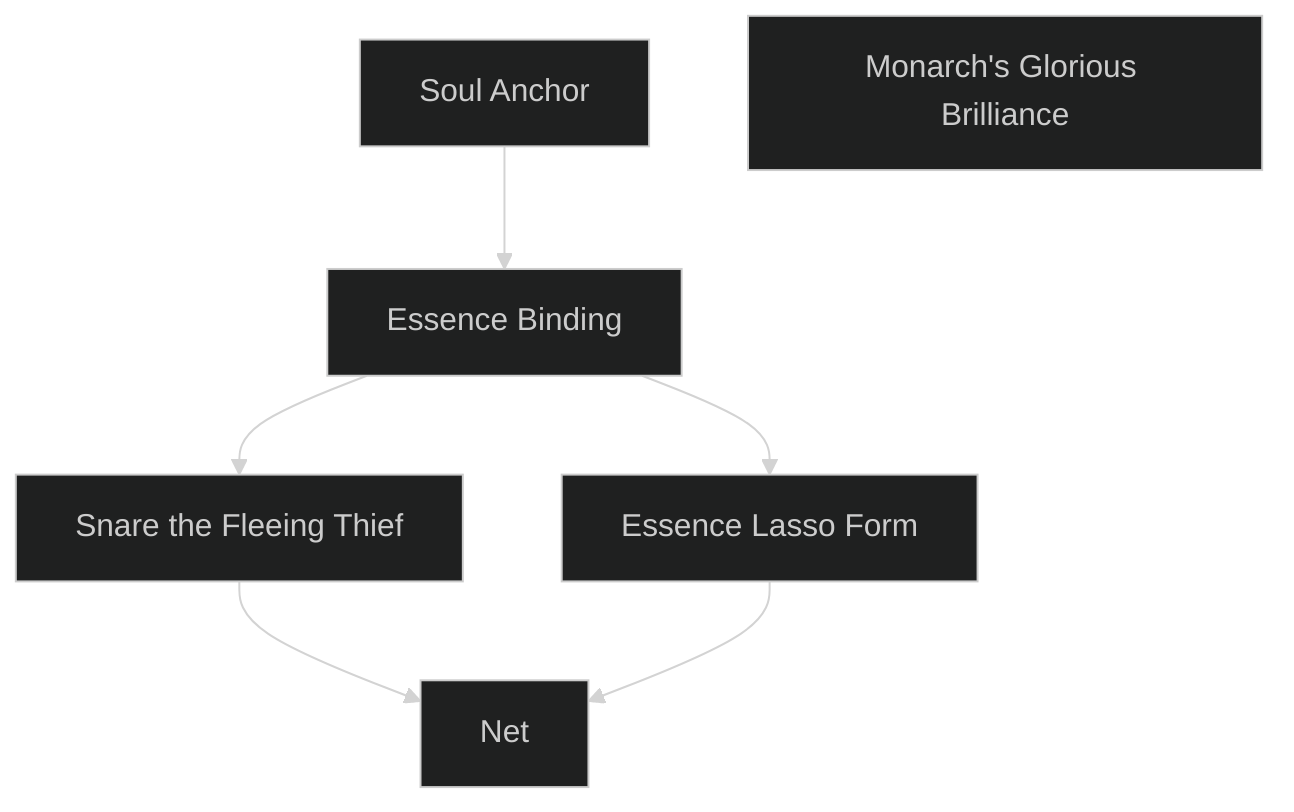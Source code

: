 ---
config:
  theme: dark
---
flowchart TD

    soul_anchor[Soul Anchor]
    click soul_anchor callback "
        Soul Anchor<br>
        <br>
        Cost: 2 motes, 1 Willpower<br>
        Duration: 10 minutes per success<br>
        Type: Simple<br>
        Minimum Temperance: 2<br>
        Minimum Essence: 1<br>
        Prerequisite Charms: None<br>
        <br>
        Minions of various dead monarchs use this Arcanos
        to keep criminals and battlefield foes from escaping
        justice. When Soul Anchor is active, no one within 25
        yards of the ghost using it is able to use supernatural
        abilities to move faster than they could at a full sprint.
        This prohibition even extends to the ghost using Soul
        Anchor! The ghost may be able to fly or run up walls,
        and he is still able to do that, but he cannot move faster
        than he could at an ordinary run. Ghosts and other
        entities with an Essence higher than that of the ghost
        using Soul Anchor may spend a Willpower point to
        overcome the effect of this Arcanos.
        "

    monarchs_glorious_brilliance[Monarch's Glorious Brilliance]
    click monarchs_glorious_brilliance callback "
        Monarch's Glorious Brilliance<br>
        <br>
        Cost: 3 motes<br>
        Duration: One turn<br>
        Type: Simple<br>
        Minimum Conviction: 2<br>
        Minimum Essence: 2<br>
        Prerequisite Charms: None<br>
        <br>
        The ghost using Monarch’s Glorious Brilliance
        channels some of the splendor of his undead liege lord
        (whether a Deathlord or another monarch) into a coruscating
        white aura. This brilliance makes the ghost
        visible from quite a long way off — the light can be seen
        from a mile away on an ordinary day in the Underworld
        and from the horizon at night. Entities within 20 yards
        who happen to be looking in the ghost’s direction at the
        time this Arcanos is activated are temporarily blinded,
        and their players must make a Wits + Resistance roll for
        the characters to look away as quickly as possible.
        Targets are blinded for three turns, minus one for every
        success on that Wits + Resistance roll. Those targets
        that are not blinded by the brilliance must still look
        away from the glorious light or be blinded, so they are
        considered to be blind with respect to the ghost using
        this Arcanos. Foes immune to blindness and those
        wearing heavy whole-face helmets are immune to this
        Charm. The effects of blindness are described in Exalted,
        pages 237-238 — a blind character loses two
        successes from all attack rolls.
        "

    essence_binding[Essence Binding]
    soul_anchor --> essence_binding
    click essence_binding callback "
        Essence Binding<br>
        <br>
        Cost: 5 motes<br>
        Duration: One turn per success<br>
        Type: Simple<br>
        Minimum Conviction: 2<br>
        Minimum Essence: 2<br>
        Prerequisite Charms: Soul Anchor<br>
        <br>
        Essence Binding calls up bands of Essence representing
        the ghost’s authority in the name of his ruler(s). He
        then uses those bands to temporarily restrain his foe’s
        hands or feet. This Arcanos works only on corporeal foes
        (ghosts in the Underworld, mortals anywhere). The
        ghost-magistrate spends his Essence, and his player then
        rolls Dexterity + Bureaucracy at + 2 accuracy to extend
        his sovereign’s influence. The ghost must determine
        whether he plans to bind the target’s hands or feet. The
        attack works only within hand-to-hand combat range,
        and the target may dodge or block this attack if he is able
        to do so. If the Essence Binding succeeds, the target’s
        hands or feet are bound. If the target’s hands are bound to
        his body, he may use no weapon that requires two hands,
        and he is considered to be held as the victim of a hold
        attack. If the target’s feet are bound, he is restricted to
        using unusual modes of locomotion (walking on his
        hands, swinging by a rope, flying) or to hopping no more
        than one-fifth his normal movement per turn. This
        binding lasts for one turn for every success achieved on
        the Dexterity + Bureaucracy roll, above. The bonds can
        be broken by main strength. A total of four successes is
        required on a Strength + Athletics roll to break them
        (and this is a simple action).
        "

    snare_the_fleeing_thief[Snare the Fleeing Thief]
    essence_binding --> snare_the_fleeing_thief
    click snare_the_fleeing_thief callback "
        Snare the Fleeing Thief<br>
        <br>
        Cost: 5 motes<br>
        Duration: One turn per success<br>
        Type: Simple<br>
        Minimum Conviction: 3<br>
        Minimum Essence: 2<br>
        Prerequisite Charms: Essence Binding<br>
        <br>
        A ghost with Snare the Fleeing Thief can use his
        Essence and his dedication to his liege to halt an enemy in
        her tracks for a short period of time. This Charm doesn’t
        merely create binding ropes of Essence. Instead, it encases
        the enemy’s body in a light somewhat reminiscent of
        Monarch’s Glorious Brilliance. The enemy can still move
        around while encased in this brilliance but at a greatly
        reduced speed — no more than one-fifth her normal
        movement per turn, no matter what form of locomotion is
        being used. Snare the Fleeing Thief requires a hand-to-hand
        attack using a Dexterity + Bureaucracy roll at +4
        accuracy. This attack can be dodged or blocked as normal.
        If the ghost bypasses such defenses, the target is bound as
        described above for one minute per success.
        "

    essence_lasso_form[Essence Lasso Form]
    essence_binding --> essence_lasso_form
    click essence_lasso_form callback "
        Essence Lasso Form<br>
        <br>
        Cost: 6 motes<br>
        Duration: One turn per net success<br>
        Type: Simple<br>
        Minimum Conviction: 3<br>
        Minimum Essence: 2<br>
        Prerequisite Charms: Essence Binding<br>
        <br>
        This Charm works similarly to Essence Binding, save
        that it works at a range of up to 10 yards per point of
        Conviction and that it cannot be blocked, only dodged.
        The ghost calls up a binding in the name of his sovereign,
        points at the target and spends his Essence, and his player
        rolls Dexterity + Bureaucracy at +2 accuracy. This attack
        cannot be parried, as it bypasses such defenses. The
        target’s hands or feet are bound for one turn per success.
        If the target’s hands are bound to his body, he may use no
        weapon that requires two hands, nor may he swing his
        arms around to make effective Melee or Brawl attacks
        against any foe that isn’t right up against him. If the
        target’s feet are bound, he is restricted to using unusual
        modes of locomotion (walking on his hands, swinging by
        a rope, flying) or to hopping no more than one-fifth his
        normal movement per turn.
        "

    net[Net]
    snare_the_fleeing_thief --> net
    essence_lasso_form --> net
    click net callback "
        Net<br>
        <br>
        Cost: 7 motes<br>
        Duration: 1 minute<br>
        Type: Simple<br>
        Minimum Conviction: 3<br>
        Minimum Essence: 3<br>
        Prerequisite Charms: Snare the Fleeing Thief, Essence Lasso Form<br>
        <br>
        Net allows a ghostly magistrate to ensnare a group of
        enemies, binding them hand-and-foot in the name of his
        lord. The ghost spends his Essence and designates a target
        location no more than five yards away per dot of Conviction.
        Everyone within five yards of that location is
        ensnared in a binding net of Essence, unless they successfully
        leap to safety — the ghost uses Dexterity +
        Bureaucracy to target the net, and targets must successfully
        dodge (not block) it to get out of the area of effect
        in time. Those caught in the net are considered to be held
        (see Exalted, p. 240) until the effect ends or they expend
        a point of Willpower to free themselves from the Arcanos.
        "